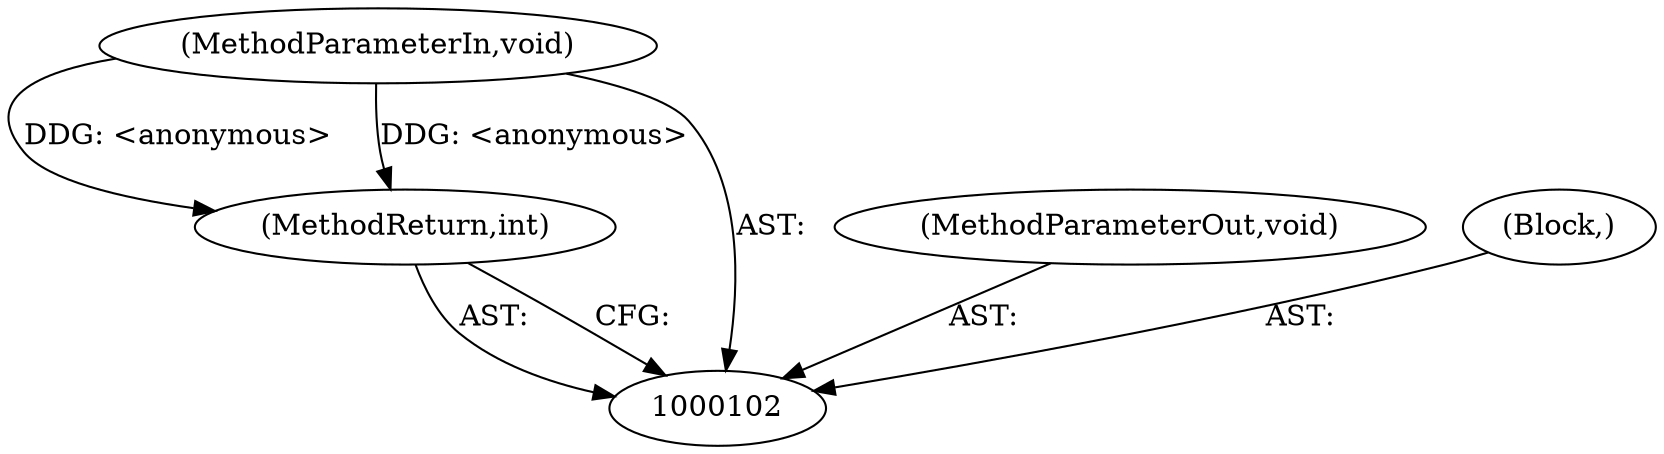 digraph "0_nagioscore_c29557dec91eba2306f5fb11b8da4474ba63f8c4" {
"1000105" [label="(MethodReturn,int)"];
"1000103" [label="(MethodParameterIn,void)"];
"1000109" [label="(MethodParameterOut,void)"];
"1000104" [label="(Block,)"];
"1000105" -> "1000102"  [label="AST: "];
"1000105" -> "1000102"  [label="CFG: "];
"1000103" -> "1000105"  [label="DDG: <anonymous>"];
"1000103" -> "1000102"  [label="AST: "];
"1000103" -> "1000105"  [label="DDG: <anonymous>"];
"1000109" -> "1000102"  [label="AST: "];
"1000104" -> "1000102"  [label="AST: "];
}
